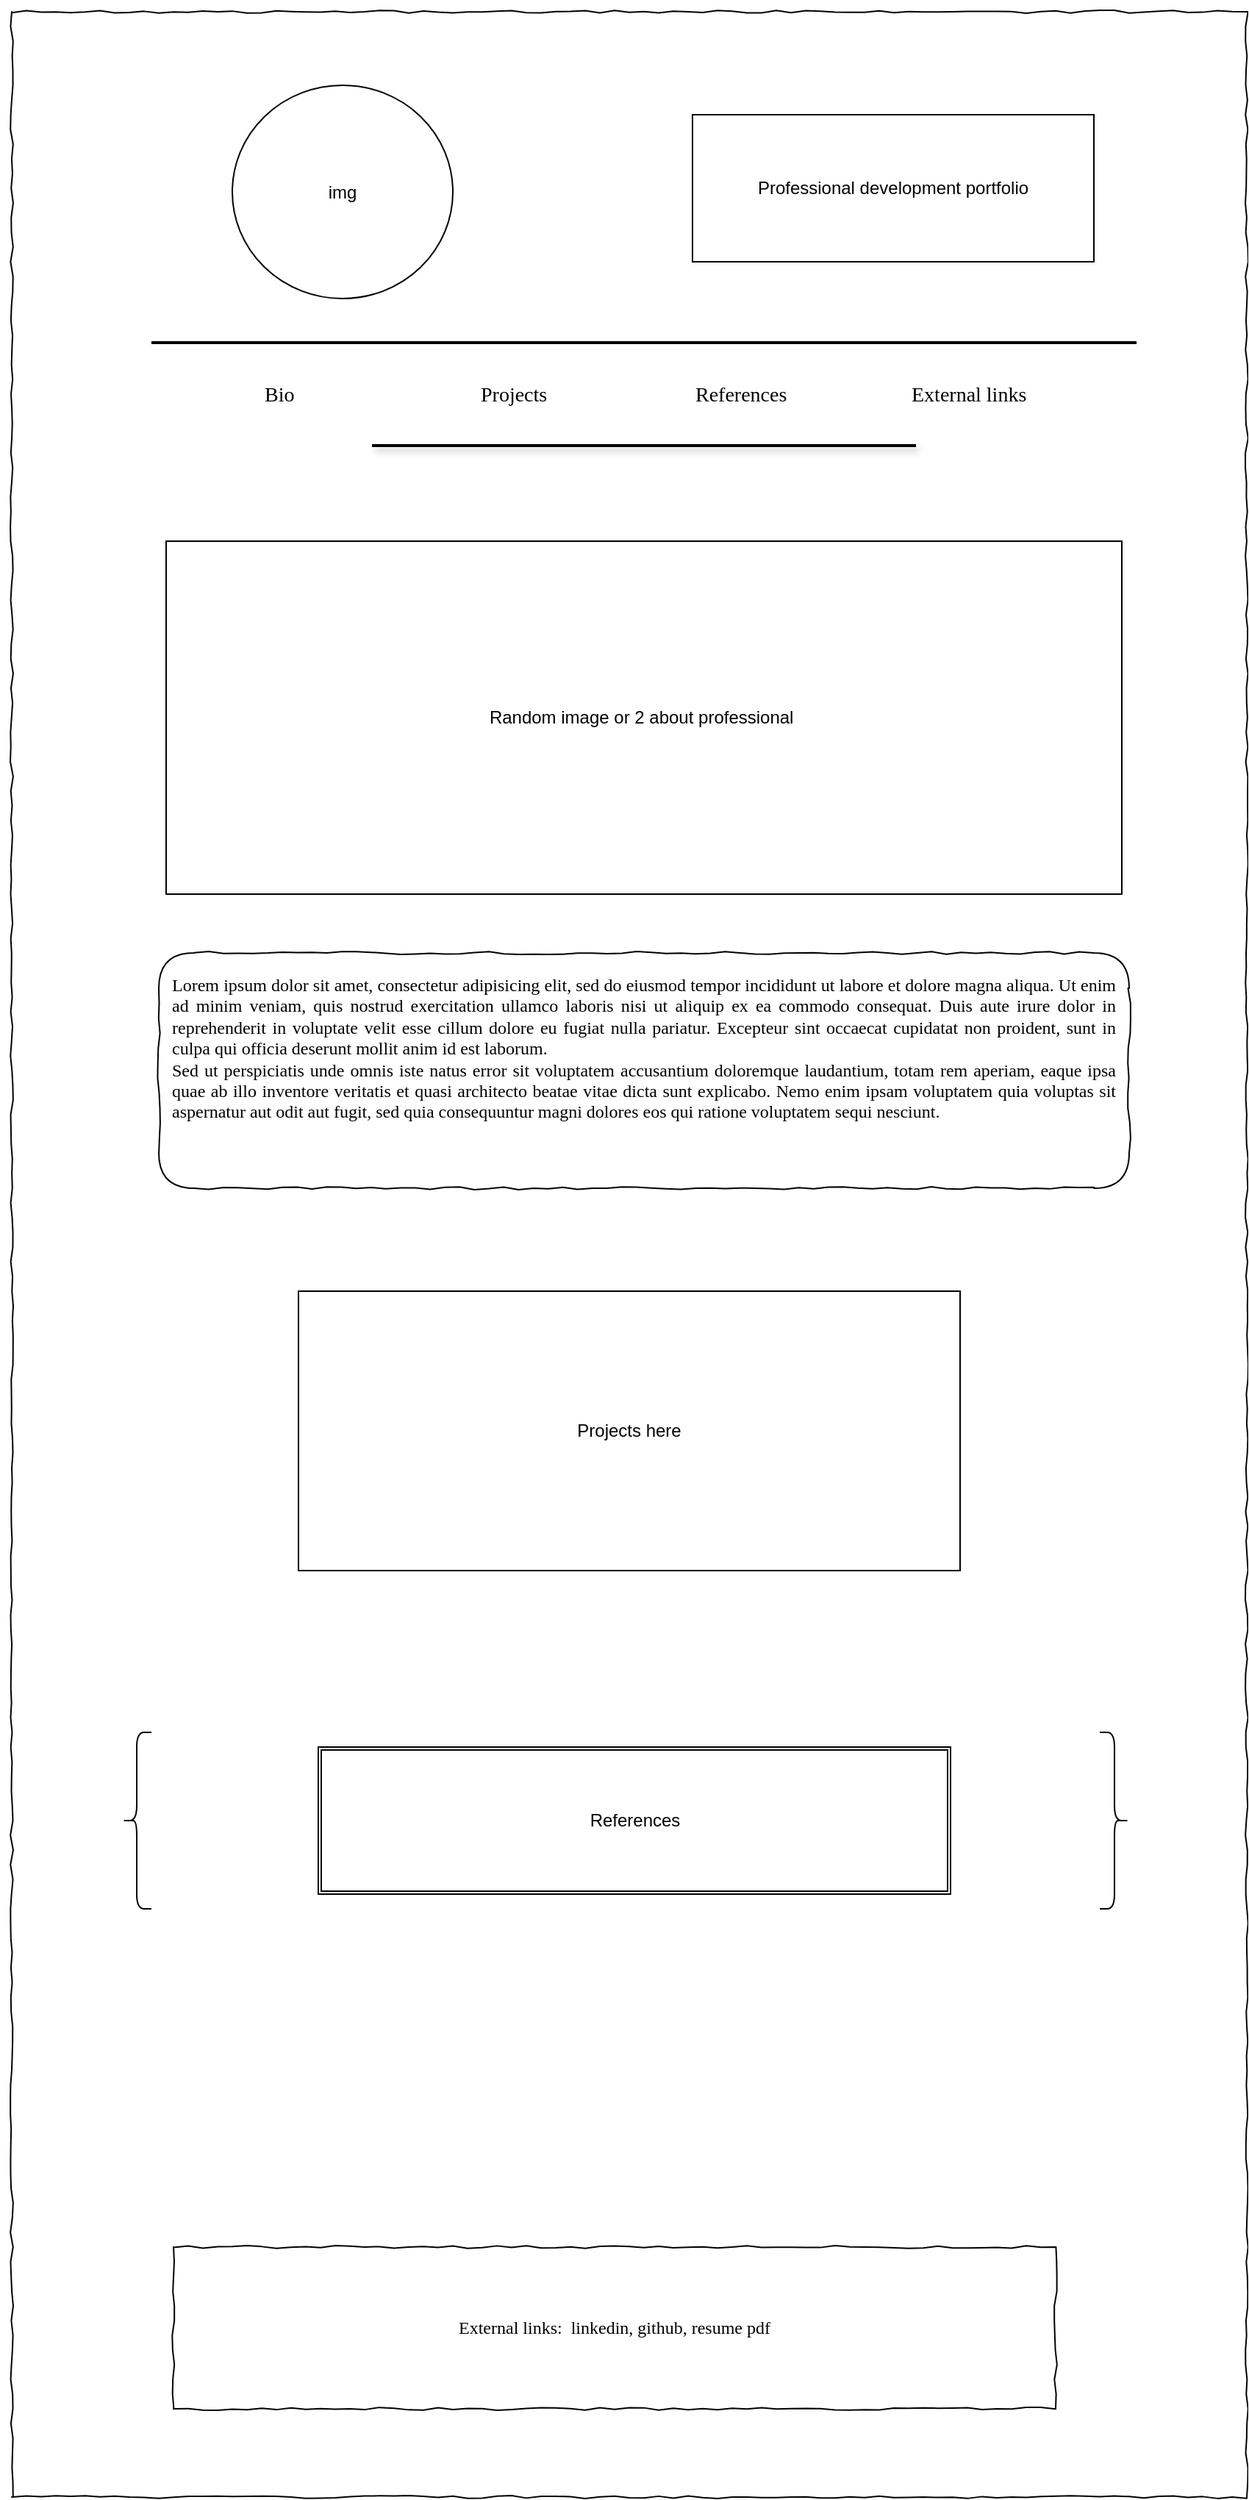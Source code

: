 <mxfile version="14.6.12" type="github">
  <diagram name="Page-1" id="03018318-947c-dd8e-b7a3-06fadd420f32">
    <mxGraphModel dx="2066" dy="2004" grid="1" gridSize="10" guides="1" tooltips="1" connect="1" arrows="1" fold="1" page="1" pageScale="1" pageWidth="1100" pageHeight="850" background="#ffffff" math="0" shadow="0">
      <root>
        <mxCell id="0" />
        <mxCell id="1" parent="0" />
        <mxCell id="j6GYtYGJ_I6HRKerDYTT-1" style="edgeStyle=orthogonalEdgeStyle;rounded=0;orthogonalLoop=1;jettySize=auto;html=1;exitX=0;exitY=0;exitDx=0;exitDy=0;entryX=0;entryY=0;entryDx=0;entryDy=0;" parent="1" source="677b7b8949515195-1" target="677b7b8949515195-1" edge="1">
          <mxGeometry relative="1" as="geometry">
            <mxPoint y="20" as="targetPoint" />
          </mxGeometry>
        </mxCell>
        <mxCell id="677b7b8949515195-1" value="" style="whiteSpace=wrap;html=1;rounded=0;shadow=0;labelBackgroundColor=none;strokeColor=#000000;strokeWidth=1;fillColor=none;fontFamily=Verdana;fontSize=12;fontColor=#000000;align=center;comic=1;" parent="1" vertex="1">
          <mxGeometry x="40" y="-10" width="840" height="1690" as="geometry" />
        </mxCell>
        <mxCell id="677b7b8949515195-11" value="Bio" style="text;html=1;points=[];align=left;verticalAlign=top;spacingTop=-4;fontSize=14;fontFamily=Verdana" parent="1" vertex="1">
          <mxGeometry x="210" y="240" width="60" height="20" as="geometry" />
        </mxCell>
        <mxCell id="677b7b8949515195-12" value="Projects" style="text;html=1;points=[];align=left;verticalAlign=top;spacingTop=-4;fontSize=14;fontFamily=Verdana" parent="1" vertex="1">
          <mxGeometry x="357" y="240" width="60" height="20" as="geometry" />
        </mxCell>
        <mxCell id="677b7b8949515195-13" value="References" style="text;html=1;points=[];align=left;verticalAlign=top;spacingTop=-4;fontSize=14;fontFamily=Verdana" parent="1" vertex="1">
          <mxGeometry x="503" y="240" width="60" height="20" as="geometry" />
        </mxCell>
        <mxCell id="677b7b8949515195-14" value="External links" style="text;html=1;points=[];align=left;verticalAlign=top;spacingTop=-4;fontSize=14;fontFamily=Verdana" parent="1" vertex="1">
          <mxGeometry x="650" y="240" width="60" height="20" as="geometry" />
        </mxCell>
        <mxCell id="677b7b8949515195-15" value="&lt;div style=&quot;text-align: justify&quot;&gt;&lt;span&gt;Lorem ipsum dolor sit amet, consectetur adipisicing elit, sed do eiusmod tempor incididunt ut labore et dolore magna aliqua. Ut enim ad minim veniam, quis nostrud exercitation ullamco laboris nisi ut aliquip ex ea commodo consequat. Duis aute irure dolor in reprehenderit in voluptate velit esse cillum dolore eu fugiat nulla pariatur. Excepteur sint occaecat cupidatat non proident, sunt in culpa qui officia deserunt mollit anim id est laborum.&lt;/span&gt;&lt;/div&gt;&lt;div style=&quot;text-align: justify&quot;&gt;&lt;span&gt;Sed ut perspiciatis unde omnis iste natus error sit voluptatem accusantium doloremque laudantium, totam rem aperiam, eaque ipsa quae ab illo inventore veritatis et quasi architecto beatae vitae dicta sunt explicabo. Nemo enim ipsam voluptatem quia voluptas sit aspernatur aut odit aut fugit, sed quia consequuntur magni dolores eos qui ratione voluptatem sequi nesciunt.&amp;nbsp;&lt;/span&gt;&lt;/div&gt;" style="whiteSpace=wrap;html=1;rounded=1;shadow=0;labelBackgroundColor=none;strokeWidth=1;fillColor=none;fontFamily=Verdana;fontSize=12;align=center;verticalAlign=top;spacing=10;comic=1;" parent="1" vertex="1">
          <mxGeometry x="140" y="630" width="660" height="160" as="geometry" />
        </mxCell>
        <mxCell id="677b7b8949515195-26" value="External links:&amp;nbsp; linkedin, github, resume pdf" style="whiteSpace=wrap;html=1;rounded=0;shadow=0;labelBackgroundColor=none;strokeWidth=1;fillColor=none;fontFamily=Verdana;fontSize=12;align=center;comic=1;" parent="1" vertex="1">
          <mxGeometry x="150" y="1510" width="600" height="110" as="geometry" />
        </mxCell>
        <mxCell id="j6GYtYGJ_I6HRKerDYTT-8" value="" style="line;strokeWidth=2;html=1;rounded=1;shadow=1;glass=0;gradientColor=none;" parent="1" vertex="1">
          <mxGeometry x="285" y="280" width="370" height="10" as="geometry" />
        </mxCell>
        <mxCell id="86_Tgsm4EeEMZG9DCn3R-1" value="img" style="ellipse;whiteSpace=wrap;html=1;" vertex="1" parent="1">
          <mxGeometry x="190" y="40" width="150" height="145" as="geometry" />
        </mxCell>
        <mxCell id="86_Tgsm4EeEMZG9DCn3R-3" value="Professional development portfolio" style="rounded=0;whiteSpace=wrap;html=1;" vertex="1" parent="1">
          <mxGeometry x="503" y="60" width="273" height="100" as="geometry" />
        </mxCell>
        <mxCell id="86_Tgsm4EeEMZG9DCn3R-4" value="Random image or 2 about professional&amp;nbsp;" style="rounded=0;whiteSpace=wrap;html=1;" vertex="1" parent="1">
          <mxGeometry x="145" y="350" width="650" height="240" as="geometry" />
        </mxCell>
        <mxCell id="86_Tgsm4EeEMZG9DCn3R-5" value="Projects here" style="rounded=0;whiteSpace=wrap;html=1;" vertex="1" parent="1">
          <mxGeometry x="235" y="860" width="450" height="190" as="geometry" />
        </mxCell>
        <mxCell id="86_Tgsm4EeEMZG9DCn3R-6" value="" style="line;strokeWidth=2;html=1;" vertex="1" parent="1">
          <mxGeometry x="135" y="210" width="670" height="10" as="geometry" />
        </mxCell>
        <mxCell id="86_Tgsm4EeEMZG9DCn3R-7" value="" style="shape=curlyBracket;whiteSpace=wrap;html=1;rounded=1;" vertex="1" parent="1">
          <mxGeometry x="115" y="1160" width="20" height="120" as="geometry" />
        </mxCell>
        <mxCell id="86_Tgsm4EeEMZG9DCn3R-8" value="" style="shape=curlyBracket;whiteSpace=wrap;html=1;rounded=1;flipH=1;" vertex="1" parent="1">
          <mxGeometry x="780" y="1160" width="20" height="120" as="geometry" />
        </mxCell>
        <mxCell id="86_Tgsm4EeEMZG9DCn3R-9" value="References" style="shape=ext;double=1;rounded=0;whiteSpace=wrap;html=1;" vertex="1" parent="1">
          <mxGeometry x="248.5" y="1170" width="430" height="100" as="geometry" />
        </mxCell>
      </root>
    </mxGraphModel>
  </diagram>
</mxfile>
